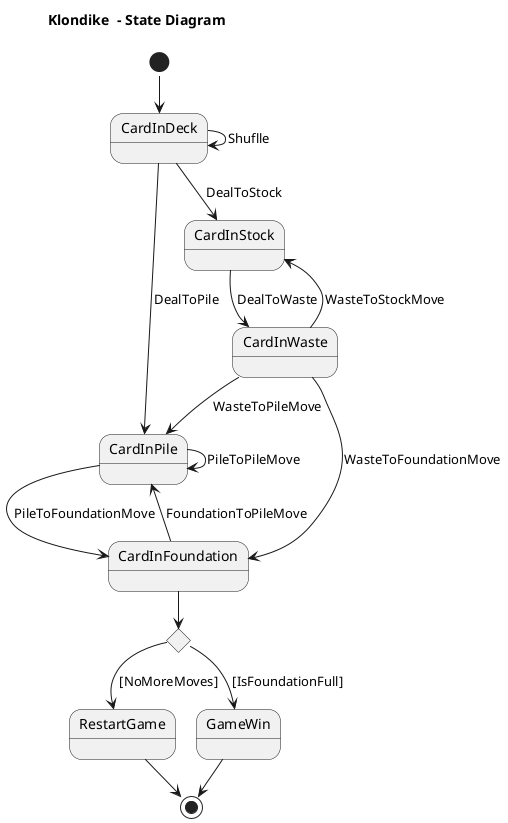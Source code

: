 @startuml StateDiagram
title Klondike  - State Diagram
!pragma layout smetana

state CardInDeck
state CardInPile
state CardInStock
state CardInFoundation
state GameFinal <<choice>>
state RestartGame
state GameWin

[*] --> CardInDeck
CardInDeck --> CardInDeck: Shuflle
CardInDeck --> CardInPile: DealToPile
CardInDeck --> CardInStock: DealToStock

CardInPile --> CardInPile: PileToPileMove
CardInPile --> CardInFoundation: PileToFoundationMove
CardInFoundation --> CardInPile: FoundationToPileMove

CardInStock --> CardInWaste: DealToWaste
CardInWaste --> CardInStock: WasteToStockMove
CardInWaste --> CardInPile: WasteToPileMove
CardInWaste --> CardInFoundation: WasteToFoundationMove

CardInFoundation --> GameFinal
GameFinal --> RestartGame: [NoMoreMoves]
GameFinal --> GameWin: [IsFoundationFull]

RestartGame --> [*]
GameWin --> [*]

@enduml
